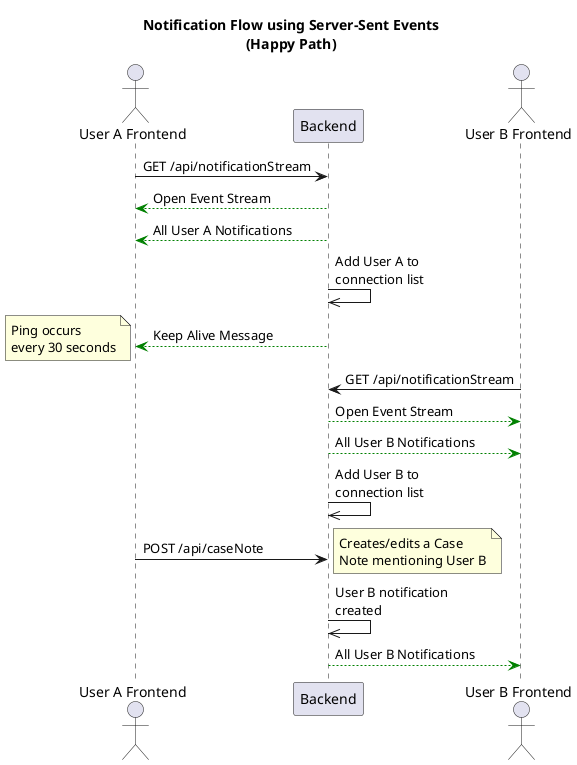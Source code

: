@startuml
title Notification Flow using Server-Sent Events\n(Happy Path)

actor "User A Frontend"

"User A Frontend" -> Backend: GET /api/notificationStream
Backend -[#green]-> "User A Frontend": Open Event Stream
Backend -[#green]-> "User A Frontend": All User A Notifications
Backend ->> Backend: Add User A to\nconnection list

Backend -[#green]-> "User A Frontend": Keep Alive Message
note left: Ping occurs\nevery 30 seconds

actor "User B Frontend"

"User B Frontend" -> Backend: GET /api/notificationStream
Backend -[#green]-> "User B Frontend": Open Event Stream
Backend -[#green]-> "User B Frontend": All User B Notifications
Backend ->> Backend: Add User B to\nconnection list

"User A Frontend" -> Backend: POST /api/caseNote
note right: Creates/edits a Case\nNote mentioning User B
Backend ->> Backend: User B notification \ncreated
Backend -[#green]-> "User B Frontend": All User B Notifications

@enduml